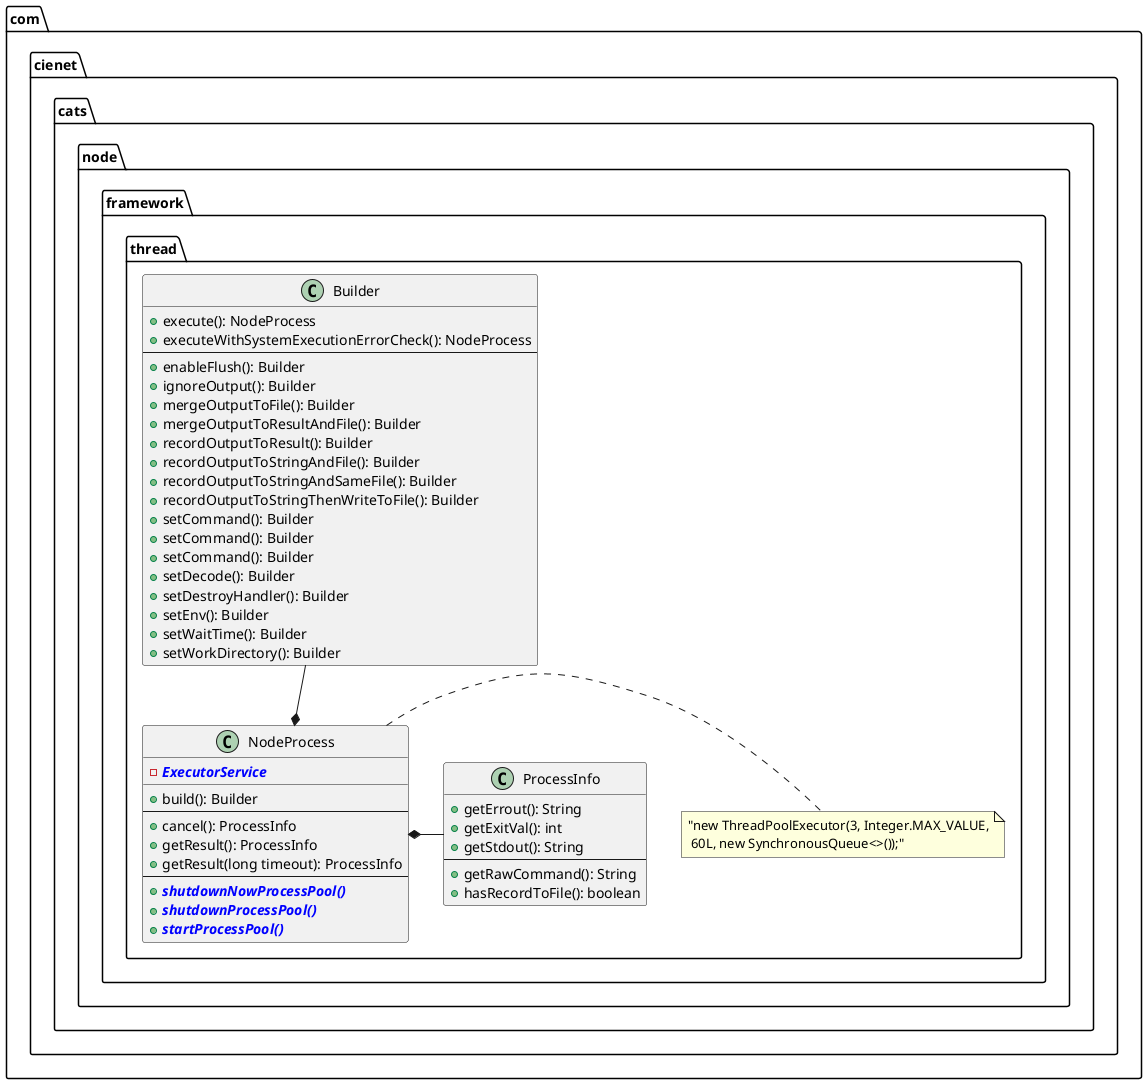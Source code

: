 @startuml

package "com.cienet.cats.node.framework.thread"{
class NodeProcess {
    - <b><i><color:blue>ExecutorService</color></i></b>
___
    + build(): Builder
---
    + cancel(): ProcessInfo
    + getResult(): ProcessInfo
    + getResult(long timeout): ProcessInfo
---
    + <b><i><color:blue>shutdownNowProcessPool()</color></i></b>
    + <b><i><color:blue>shutdownProcessPool()</color></i></b>
    + <b><i><color:blue>startProcessPool()</color></i></b>
}

note right of NodeProcess: "new ThreadPoolExecutor(3, Integer.MAX_VALUE,\n 60L, new SynchronousQueue<>());"


class "Builder" {
+ execute(): NodeProcess
+ executeWithSystemExecutionErrorCheck(): NodeProcess
---
+ enableFlush(): Builder
+ ignoreOutput(): Builder
+ mergeOutputToFile(): Builder
+ mergeOutputToResultAndFile(): Builder
+ recordOutputToResult(): Builder
+ recordOutputToStringAndFile(): Builder
+ recordOutputToStringAndSameFile(): Builder
+ recordOutputToStringThenWriteToFile(): Builder
+ setCommand(): Builder
+ setCommand(): Builder
+ setCommand(): Builder
+ setDecode(): Builder
+ setDestroyHandler(): Builder
+ setEnv(): Builder
+ setWaitTime(): Builder
+ setWorkDirectory(): Builder
}

"Builder" -down-* NodeProcess

class "ProcessInfo" {
+ getErrout(): String
+ getExitVal(): int
+ getStdout(): String
---
+ getRawCommand(): String
+ hasRecordToFile(): boolean
}

ProcessInfo -left-* NodeProcess

@enduml